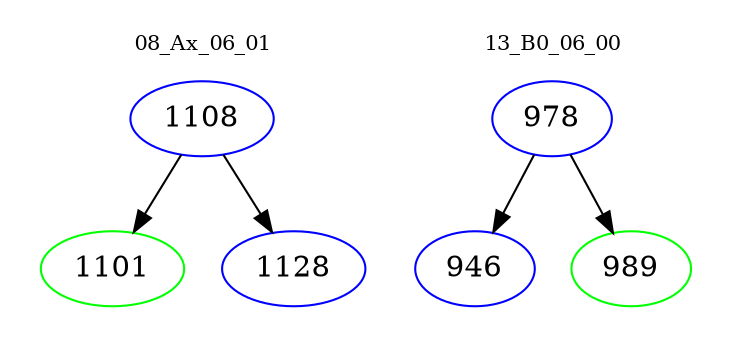 digraph{
subgraph cluster_0 {
color = white
label = "08_Ax_06_01";
fontsize=10;
T0_1108 [label="1108", color="blue"]
T0_1108 -> T0_1101 [color="black"]
T0_1101 [label="1101", color="green"]
T0_1108 -> T0_1128 [color="black"]
T0_1128 [label="1128", color="blue"]
}
subgraph cluster_1 {
color = white
label = "13_B0_06_00";
fontsize=10;
T1_978 [label="978", color="blue"]
T1_978 -> T1_946 [color="black"]
T1_946 [label="946", color="blue"]
T1_978 -> T1_989 [color="black"]
T1_989 [label="989", color="green"]
}
}
